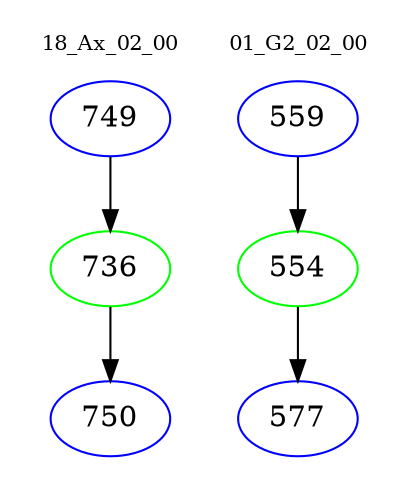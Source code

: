 digraph{
subgraph cluster_0 {
color = white
label = "18_Ax_02_00";
fontsize=10;
T0_749 [label="749", color="blue"]
T0_749 -> T0_736 [color="black"]
T0_736 [label="736", color="green"]
T0_736 -> T0_750 [color="black"]
T0_750 [label="750", color="blue"]
}
subgraph cluster_1 {
color = white
label = "01_G2_02_00";
fontsize=10;
T1_559 [label="559", color="blue"]
T1_559 -> T1_554 [color="black"]
T1_554 [label="554", color="green"]
T1_554 -> T1_577 [color="black"]
T1_577 [label="577", color="blue"]
}
}
